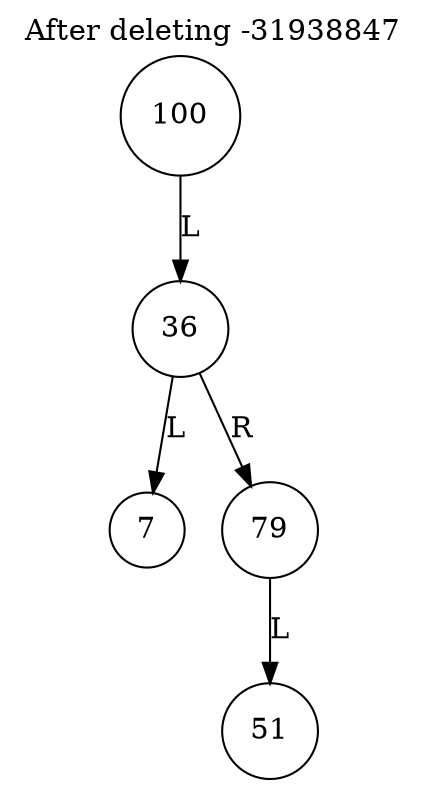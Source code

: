 digraph BinarySearchTree {
   labelloc="t";
   label="After deleting -31938847";
   node [shape=circle];
   100 -> 36 [label="L"];
   36 -> 7 [label="L"];
   36 -> 79 [label="R"];
   79 -> 51 [label="L"];
}
